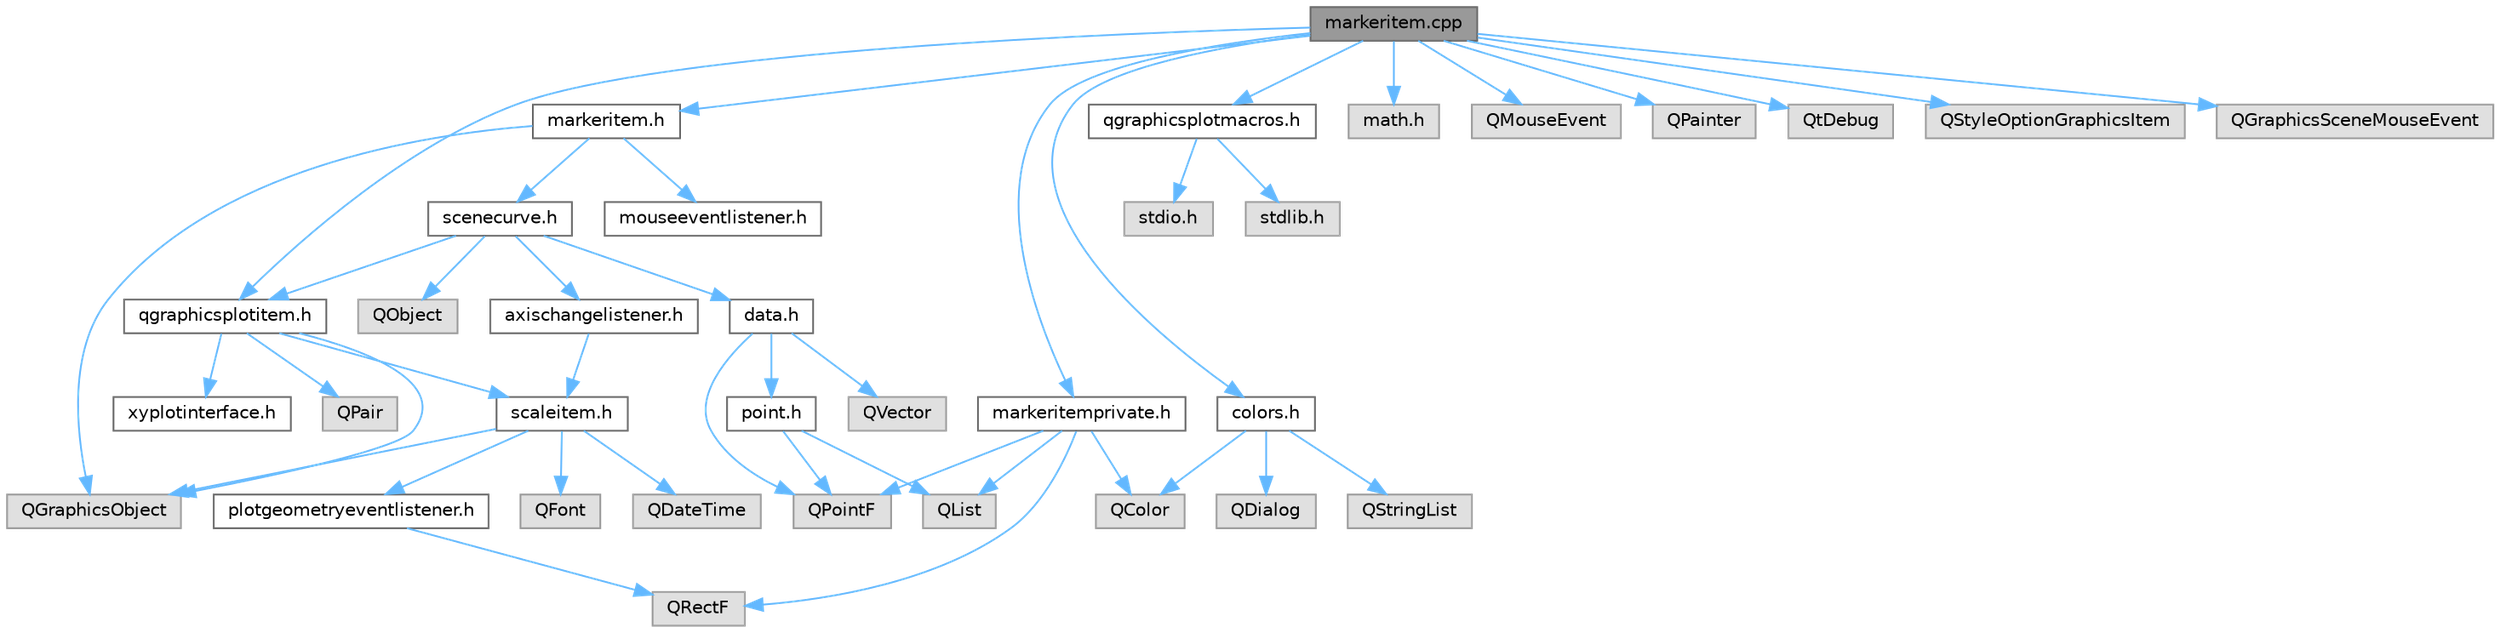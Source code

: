 digraph "markeritem.cpp"
{
 // LATEX_PDF_SIZE
  bgcolor="transparent";
  edge [fontname=Helvetica,fontsize=10,labelfontname=Helvetica,labelfontsize=10];
  node [fontname=Helvetica,fontsize=10,shape=box,height=0.2,width=0.4];
  Node1 [label="markeritem.cpp",height=0.2,width=0.4,color="gray40", fillcolor="grey60", style="filled", fontcolor="black",tooltip=" "];
  Node1 -> Node2 [color="steelblue1",style="solid"];
  Node2 [label="markeritem.h",height=0.2,width=0.4,color="grey40", fillcolor="white", style="filled",URL="$markeritem_8h.html",tooltip=" "];
  Node2 -> Node3 [color="steelblue1",style="solid"];
  Node3 [label="QGraphicsObject",height=0.2,width=0.4,color="grey60", fillcolor="#E0E0E0", style="filled",tooltip=" "];
  Node2 -> Node4 [color="steelblue1",style="solid"];
  Node4 [label="mouseeventlistener.h",height=0.2,width=0.4,color="grey40", fillcolor="white", style="filled",URL="$mouseeventlistener_8h.html",tooltip=" "];
  Node2 -> Node5 [color="steelblue1",style="solid"];
  Node5 [label="scenecurve.h",height=0.2,width=0.4,color="grey40", fillcolor="white", style="filled",URL="$scenecurve_8h.html",tooltip=" "];
  Node5 -> Node6 [color="steelblue1",style="solid"];
  Node6 [label="QObject",height=0.2,width=0.4,color="grey60", fillcolor="#E0E0E0", style="filled",tooltip=" "];
  Node5 -> Node7 [color="steelblue1",style="solid"];
  Node7 [label="qgraphicsplotitem.h",height=0.2,width=0.4,color="grey40", fillcolor="white", style="filled",URL="$qgraphicsplotitem_8h.html",tooltip=" "];
  Node7 -> Node3 [color="steelblue1",style="solid"];
  Node7 -> Node8 [color="steelblue1",style="solid"];
  Node8 [label="QPair",height=0.2,width=0.4,color="grey60", fillcolor="#E0E0E0", style="filled",tooltip=" "];
  Node7 -> Node9 [color="steelblue1",style="solid"];
  Node9 [label="scaleitem.h",height=0.2,width=0.4,color="grey40", fillcolor="white", style="filled",URL="$scaleitem_8h.html",tooltip=" "];
  Node9 -> Node3 [color="steelblue1",style="solid"];
  Node9 -> Node10 [color="steelblue1",style="solid"];
  Node10 [label="plotgeometryeventlistener.h",height=0.2,width=0.4,color="grey40", fillcolor="white", style="filled",URL="$plotgeometryeventlistener_8h.html",tooltip=" "];
  Node10 -> Node11 [color="steelblue1",style="solid"];
  Node11 [label="QRectF",height=0.2,width=0.4,color="grey60", fillcolor="#E0E0E0", style="filled",tooltip=" "];
  Node9 -> Node12 [color="steelblue1",style="solid"];
  Node12 [label="QFont",height=0.2,width=0.4,color="grey60", fillcolor="#E0E0E0", style="filled",tooltip=" "];
  Node9 -> Node13 [color="steelblue1",style="solid"];
  Node13 [label="QDateTime",height=0.2,width=0.4,color="grey60", fillcolor="#E0E0E0", style="filled",tooltip=" "];
  Node7 -> Node14 [color="steelblue1",style="solid"];
  Node14 [label="xyplotinterface.h",height=0.2,width=0.4,color="grey40", fillcolor="white", style="filled",URL="$xyplotinterface_8h.html",tooltip=" "];
  Node5 -> Node15 [color="steelblue1",style="solid"];
  Node15 [label="axischangelistener.h",height=0.2,width=0.4,color="grey40", fillcolor="white", style="filled",URL="$axischangelistener_8h.html",tooltip=" "];
  Node15 -> Node9 [color="steelblue1",style="solid"];
  Node5 -> Node16 [color="steelblue1",style="solid"];
  Node16 [label="data.h",height=0.2,width=0.4,color="grey40", fillcolor="white", style="filled",URL="$data_8h.html",tooltip=" "];
  Node16 -> Node17 [color="steelblue1",style="solid"];
  Node17 [label="QVector",height=0.2,width=0.4,color="grey60", fillcolor="#E0E0E0", style="filled",tooltip=" "];
  Node16 -> Node18 [color="steelblue1",style="solid"];
  Node18 [label="QPointF",height=0.2,width=0.4,color="grey60", fillcolor="#E0E0E0", style="filled",tooltip=" "];
  Node16 -> Node19 [color="steelblue1",style="solid"];
  Node19 [label="point.h",height=0.2,width=0.4,color="grey40", fillcolor="white", style="filled",URL="$point_8h.html",tooltip=" "];
  Node19 -> Node18 [color="steelblue1",style="solid"];
  Node19 -> Node20 [color="steelblue1",style="solid"];
  Node20 [label="QList",height=0.2,width=0.4,color="grey60", fillcolor="#E0E0E0", style="filled",tooltip=" "];
  Node1 -> Node7 [color="steelblue1",style="solid"];
  Node1 -> Node21 [color="steelblue1",style="solid"];
  Node21 [label="markeritemprivate.h",height=0.2,width=0.4,color="grey40", fillcolor="white", style="filled",URL="$markeritemprivate_8h.html",tooltip=" "];
  Node21 -> Node18 [color="steelblue1",style="solid"];
  Node21 -> Node11 [color="steelblue1",style="solid"];
  Node21 -> Node20 [color="steelblue1",style="solid"];
  Node21 -> Node22 [color="steelblue1",style="solid"];
  Node22 [label="QColor",height=0.2,width=0.4,color="grey60", fillcolor="#E0E0E0", style="filled",tooltip=" "];
  Node1 -> Node23 [color="steelblue1",style="solid"];
  Node23 [label="qgraphicsplotmacros.h",height=0.2,width=0.4,color="grey40", fillcolor="white", style="filled",URL="$qgraphicsplotmacros_8h.html",tooltip=" "];
  Node23 -> Node24 [color="steelblue1",style="solid"];
  Node24 [label="stdio.h",height=0.2,width=0.4,color="grey60", fillcolor="#E0E0E0", style="filled",tooltip=" "];
  Node23 -> Node25 [color="steelblue1",style="solid"];
  Node25 [label="stdlib.h",height=0.2,width=0.4,color="grey60", fillcolor="#E0E0E0", style="filled",tooltip=" "];
  Node1 -> Node26 [color="steelblue1",style="solid"];
  Node26 [label="colors.h",height=0.2,width=0.4,color="grey40", fillcolor="white", style="filled",URL="$colors_8h.html",tooltip=" "];
  Node26 -> Node22 [color="steelblue1",style="solid"];
  Node26 -> Node27 [color="steelblue1",style="solid"];
  Node27 [label="QDialog",height=0.2,width=0.4,color="grey60", fillcolor="#E0E0E0", style="filled",tooltip=" "];
  Node26 -> Node28 [color="steelblue1",style="solid"];
  Node28 [label="QStringList",height=0.2,width=0.4,color="grey60", fillcolor="#E0E0E0", style="filled",tooltip=" "];
  Node1 -> Node29 [color="steelblue1",style="solid"];
  Node29 [label="math.h",height=0.2,width=0.4,color="grey60", fillcolor="#E0E0E0", style="filled",tooltip=" "];
  Node1 -> Node30 [color="steelblue1",style="solid"];
  Node30 [label="QMouseEvent",height=0.2,width=0.4,color="grey60", fillcolor="#E0E0E0", style="filled",tooltip=" "];
  Node1 -> Node31 [color="steelblue1",style="solid"];
  Node31 [label="QPainter",height=0.2,width=0.4,color="grey60", fillcolor="#E0E0E0", style="filled",tooltip=" "];
  Node1 -> Node32 [color="steelblue1",style="solid"];
  Node32 [label="QtDebug",height=0.2,width=0.4,color="grey60", fillcolor="#E0E0E0", style="filled",tooltip=" "];
  Node1 -> Node33 [color="steelblue1",style="solid"];
  Node33 [label="QStyleOptionGraphicsItem",height=0.2,width=0.4,color="grey60", fillcolor="#E0E0E0", style="filled",tooltip=" "];
  Node1 -> Node34 [color="steelblue1",style="solid"];
  Node34 [label="QGraphicsSceneMouseEvent",height=0.2,width=0.4,color="grey60", fillcolor="#E0E0E0", style="filled",tooltip=" "];
}

